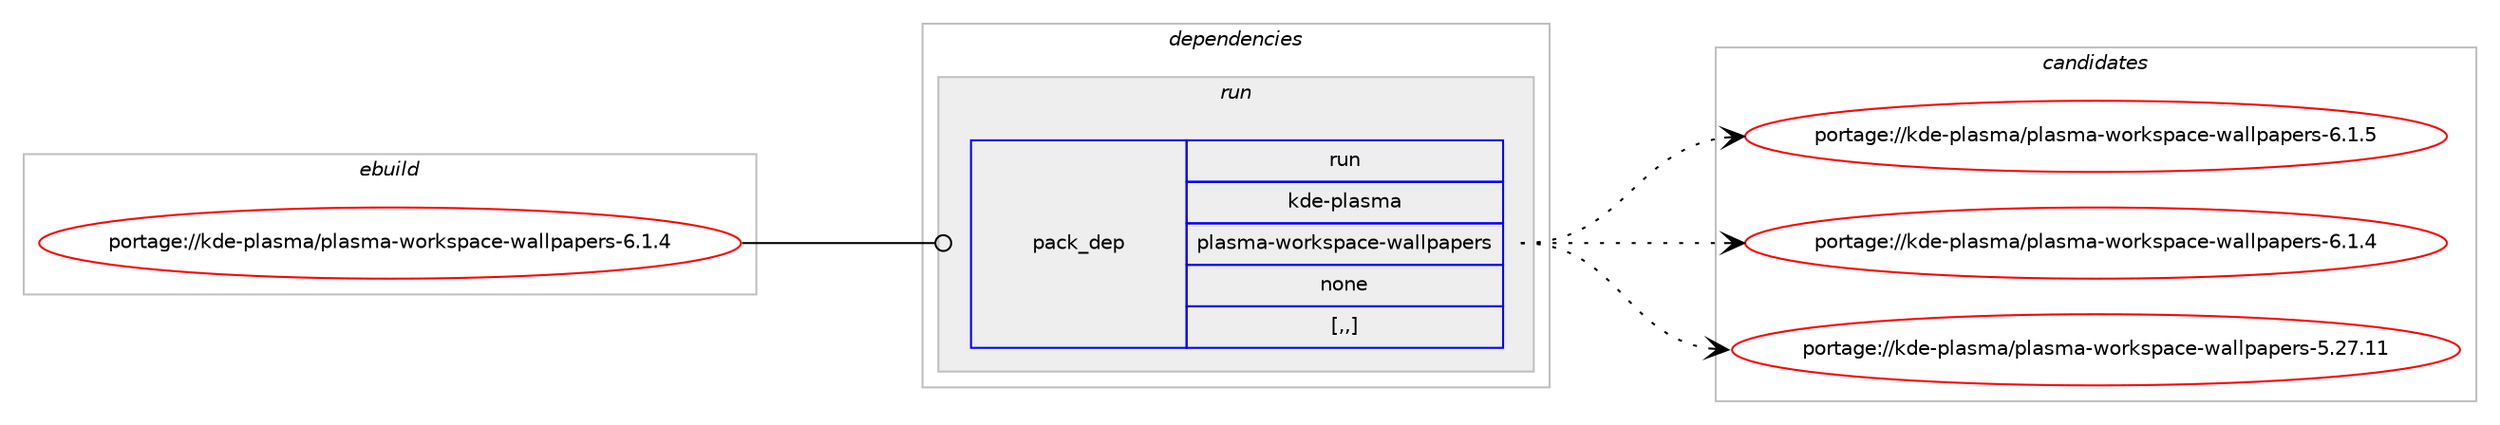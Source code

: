 digraph prolog {

# *************
# Graph options
# *************

newrank=true;
concentrate=true;
compound=true;
graph [rankdir=LR,fontname=Helvetica,fontsize=10,ranksep=1.5];#, ranksep=2.5, nodesep=0.2];
edge  [arrowhead=vee];
node  [fontname=Helvetica,fontsize=10];

# **********
# The ebuild
# **********

subgraph cluster_leftcol {
color=gray;
label=<<i>ebuild</i>>;
id [label="portage://kde-plasma/plasma-workspace-wallpapers-6.1.4", color=red, width=4, href="../kde-plasma/plasma-workspace-wallpapers-6.1.4.svg"];
}

# ****************
# The dependencies
# ****************

subgraph cluster_midcol {
color=gray;
label=<<i>dependencies</i>>;
subgraph cluster_compile {
fillcolor="#eeeeee";
style=filled;
label=<<i>compile</i>>;
}
subgraph cluster_compileandrun {
fillcolor="#eeeeee";
style=filled;
label=<<i>compile and run</i>>;
}
subgraph cluster_run {
fillcolor="#eeeeee";
style=filled;
label=<<i>run</i>>;
subgraph pack572746 {
dependency779620 [label=<<TABLE BORDER="0" CELLBORDER="1" CELLSPACING="0" CELLPADDING="4" WIDTH="220"><TR><TD ROWSPAN="6" CELLPADDING="30">pack_dep</TD></TR><TR><TD WIDTH="110">run</TD></TR><TR><TD>kde-plasma</TD></TR><TR><TD>plasma-workspace-wallpapers</TD></TR><TR><TD>none</TD></TR><TR><TD>[,,]</TD></TR></TABLE>>, shape=none, color=blue];
}
id:e -> dependency779620:w [weight=20,style="solid",arrowhead="odot"];
}
}

# **************
# The candidates
# **************

subgraph cluster_choices {
rank=same;
color=gray;
label=<<i>candidates</i>>;

subgraph choice572746 {
color=black;
nodesep=1;
choice107100101451121089711510997471121089711510997451191111141071151129799101451199710810811297112101114115455446494653 [label="portage://kde-plasma/plasma-workspace-wallpapers-6.1.5", color=red, width=4,href="../kde-plasma/plasma-workspace-wallpapers-6.1.5.svg"];
choice107100101451121089711510997471121089711510997451191111141071151129799101451199710810811297112101114115455446494652 [label="portage://kde-plasma/plasma-workspace-wallpapers-6.1.4", color=red, width=4,href="../kde-plasma/plasma-workspace-wallpapers-6.1.4.svg"];
choice1071001014511210897115109974711210897115109974511911111410711511297991014511997108108112971121011141154553465055464949 [label="portage://kde-plasma/plasma-workspace-wallpapers-5.27.11", color=red, width=4,href="../kde-plasma/plasma-workspace-wallpapers-5.27.11.svg"];
dependency779620:e -> choice107100101451121089711510997471121089711510997451191111141071151129799101451199710810811297112101114115455446494653:w [style=dotted,weight="100"];
dependency779620:e -> choice107100101451121089711510997471121089711510997451191111141071151129799101451199710810811297112101114115455446494652:w [style=dotted,weight="100"];
dependency779620:e -> choice1071001014511210897115109974711210897115109974511911111410711511297991014511997108108112971121011141154553465055464949:w [style=dotted,weight="100"];
}
}

}
